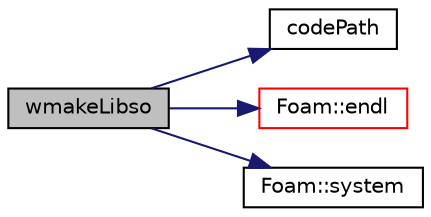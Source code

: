 digraph "wmakeLibso"
{
  bgcolor="transparent";
  edge [fontname="Helvetica",fontsize="10",labelfontname="Helvetica",labelfontsize="10"];
  node [fontname="Helvetica",fontsize="10",shape=record];
  rankdir="LR";
  Node960 [label="wmakeLibso",height=0.2,width=0.4,color="black", fillcolor="grey75", style="filled", fontcolor="black"];
  Node960 -> Node961 [color="midnightblue",fontsize="10",style="solid",fontname="Helvetica"];
  Node961 [label="codePath",height=0.2,width=0.4,color="black",URL="$a27189.html#a246e9a4efc46c8100706f723dc815f89",tooltip="Path for specified code name. "];
  Node960 -> Node962 [color="midnightblue",fontsize="10",style="solid",fontname="Helvetica"];
  Node962 [label="Foam::endl",height=0.2,width=0.4,color="red",URL="$a21851.html#a2db8fe02a0d3909e9351bb4275b23ce4",tooltip="Add newline and flush stream. "];
  Node960 -> Node964 [color="midnightblue",fontsize="10",style="solid",fontname="Helvetica"];
  Node964 [label="Foam::system",height=0.2,width=0.4,color="black",URL="$a21851.html#a08486711870135b87b73161e8f2fa4ed",tooltip="Execute the specified command. "];
}
